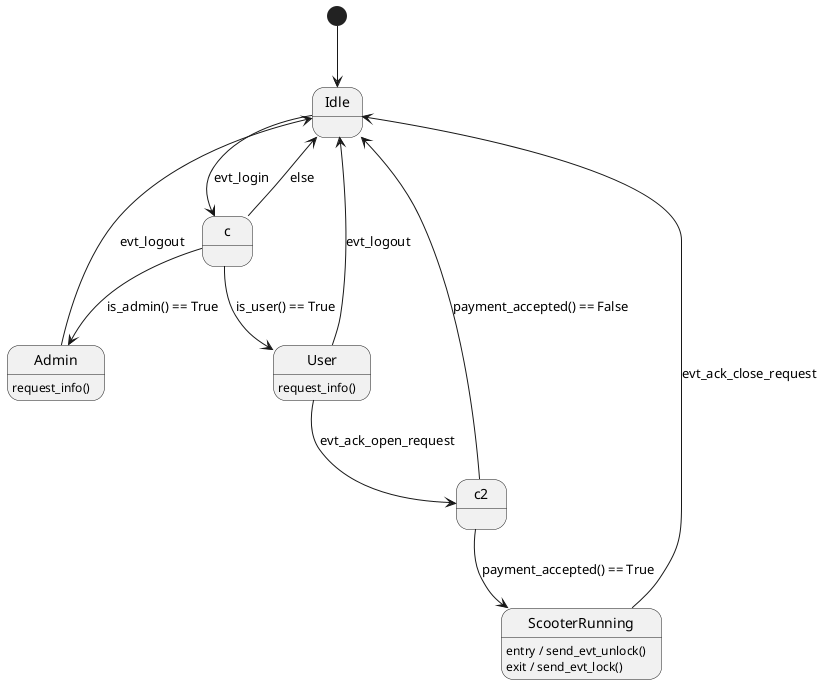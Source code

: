 @startuml
[*] --> Idle

Admin: request_info()
User: request_info()
Idle --> c : evt_login

state c <<choice>>
c --> Admin : is_admin() == True
c --> User : is_user() == True
c --> Idle : else

Admin --> Idle : evt_logout
User --> Idle : evt_logout

User --> c2 : evt_ack_open_request

state c2 <<choice>>
c2 --> Idle : payment_accepted() == False
c2 --> ScooterRunning : payment_accepted() == True

ScooterRunning : entry / send_evt_unlock()
ScooterRunning : exit / send_evt_lock()

ScooterRunning --> Idle : evt_ack_close_request
@enduml
